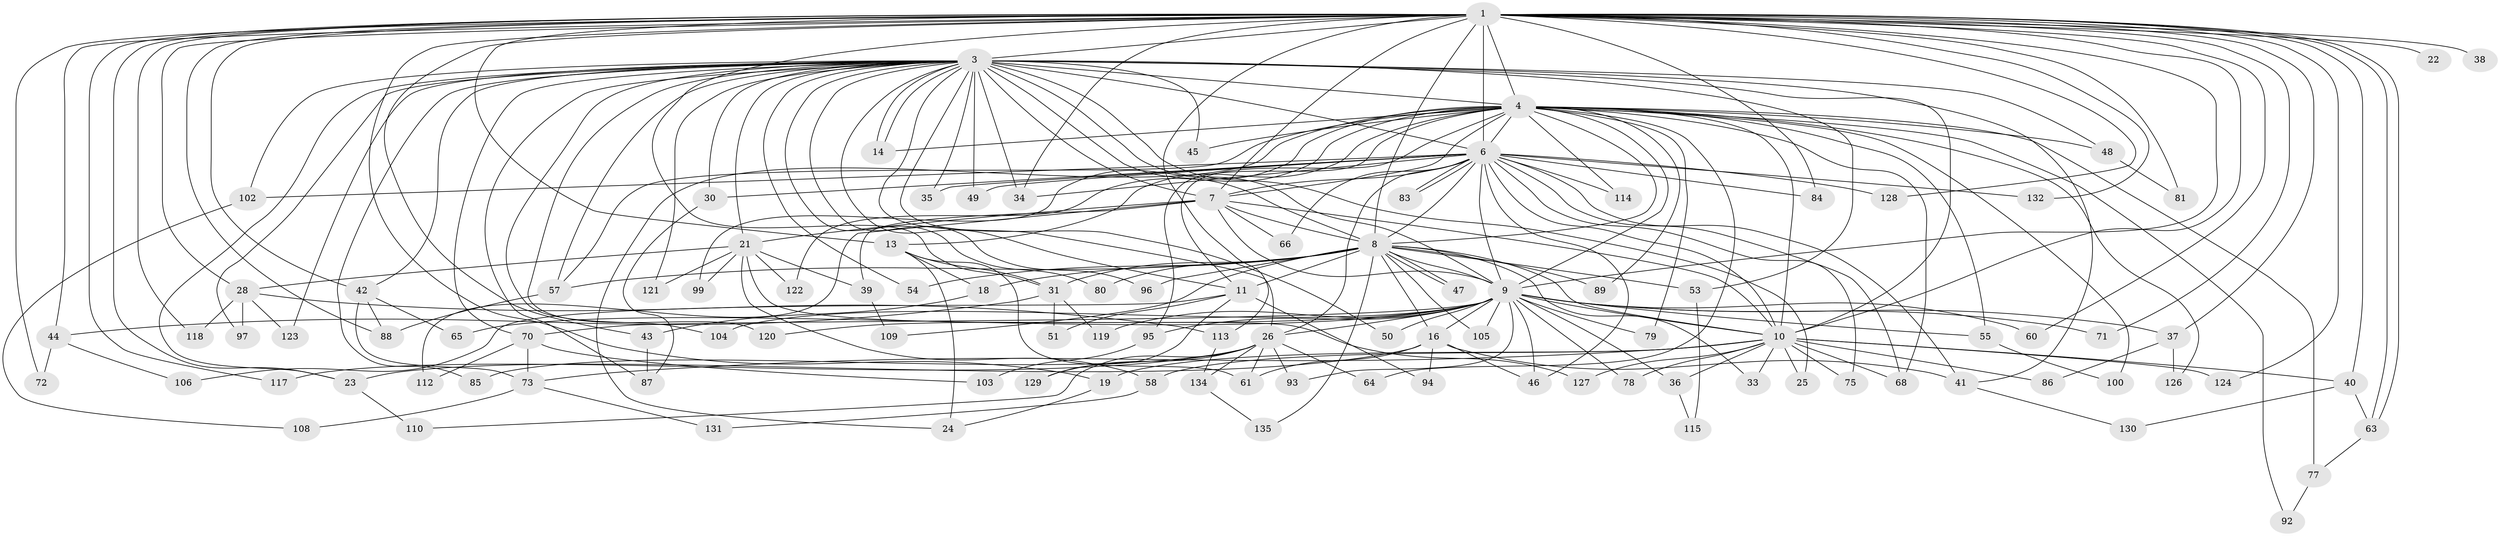 // original degree distribution, {26: 0.007407407407407408, 25: 0.014814814814814815, 30: 0.007407407407407408, 28: 0.007407407407407408, 20: 0.014814814814814815, 14: 0.007407407407407408, 27: 0.007407407407407408, 23: 0.007407407407407408, 4: 0.08148148148148149, 3: 0.2, 2: 0.562962962962963, 6: 0.022222222222222223, 11: 0.014814814814814815, 10: 0.007407407407407408, 5: 0.037037037037037035}
// Generated by graph-tools (version 1.1) at 2025/41/03/06/25 10:41:39]
// undirected, 108 vertices, 242 edges
graph export_dot {
graph [start="1"]
  node [color=gray90,style=filled];
  1 [super="+2"];
  3 [super="+5"];
  4 [super="+12"];
  6 [super="+32"];
  7 [super="+101"];
  8 [super="+15"];
  9 [super="+17"];
  10 [super="+107"];
  11 [super="+20"];
  13 [super="+52"];
  14 [super="+59"];
  16 [super="+74"];
  18;
  19;
  21 [super="+29"];
  22;
  23 [super="+62"];
  24;
  25;
  26 [super="+27"];
  28 [super="+76"];
  30;
  31 [super="+116"];
  33;
  34 [super="+82"];
  35;
  36;
  37 [super="+56"];
  38;
  39;
  40 [super="+67"];
  41;
  42;
  43 [super="+125"];
  44;
  45;
  46 [super="+98"];
  47;
  48;
  49;
  50;
  51;
  53;
  54;
  55;
  57 [super="+111"];
  58;
  60;
  61 [super="+69"];
  63;
  64;
  65;
  66;
  68 [super="+90"];
  70;
  71;
  72;
  73 [super="+133"];
  75;
  77;
  78;
  79;
  80;
  81;
  83;
  84;
  85;
  86;
  87;
  88 [super="+91"];
  89;
  92;
  93;
  94;
  95;
  96;
  97;
  99;
  100;
  102;
  103;
  104;
  105;
  106;
  108;
  109;
  110;
  112;
  113;
  114;
  115;
  117;
  118;
  119;
  120;
  121;
  122;
  123;
  124;
  126;
  127;
  128;
  129;
  130;
  131;
  132;
  134;
  135;
  1 -- 3 [weight=4];
  1 -- 4 [weight=3];
  1 -- 6 [weight=3];
  1 -- 7 [weight=2];
  1 -- 8 [weight=2];
  1 -- 9 [weight=3];
  1 -- 10 [weight=2];
  1 -- 13;
  1 -- 22 [weight=2];
  1 -- 28;
  1 -- 31;
  1 -- 40;
  1 -- 42;
  1 -- 43;
  1 -- 60;
  1 -- 63;
  1 -- 63;
  1 -- 71;
  1 -- 113;
  1 -- 128;
  1 -- 132;
  1 -- 72;
  1 -- 81;
  1 -- 19;
  1 -- 84;
  1 -- 23;
  1 -- 88;
  1 -- 34;
  1 -- 37 [weight=2];
  1 -- 38;
  1 -- 44;
  1 -- 117;
  1 -- 118;
  1 -- 124;
  3 -- 4 [weight=2];
  3 -- 6 [weight=2];
  3 -- 7 [weight=3];
  3 -- 8 [weight=2];
  3 -- 9 [weight=2];
  3 -- 10 [weight=2];
  3 -- 14;
  3 -- 14;
  3 -- 25;
  3 -- 30;
  3 -- 41;
  3 -- 42;
  3 -- 45;
  3 -- 48;
  3 -- 49;
  3 -- 50;
  3 -- 53;
  3 -- 70;
  3 -- 80;
  3 -- 85;
  3 -- 87;
  3 -- 97;
  3 -- 120;
  3 -- 121;
  3 -- 123;
  3 -- 21 [weight=2];
  3 -- 23;
  3 -- 26;
  3 -- 96;
  3 -- 34;
  3 -- 35;
  3 -- 102;
  3 -- 104;
  3 -- 54;
  3 -- 57;
  3 -- 11;
  4 -- 6;
  4 -- 7;
  4 -- 8;
  4 -- 9;
  4 -- 10;
  4 -- 11;
  4 -- 13;
  4 -- 45;
  4 -- 48;
  4 -- 55;
  4 -- 64;
  4 -- 68;
  4 -- 77;
  4 -- 79;
  4 -- 89;
  4 -- 92;
  4 -- 95;
  4 -- 99;
  4 -- 100;
  4 -- 122;
  4 -- 126;
  4 -- 24;
  4 -- 114;
  4 -- 14;
  4 -- 57;
  6 -- 7;
  6 -- 8;
  6 -- 9;
  6 -- 10;
  6 -- 26;
  6 -- 30;
  6 -- 35;
  6 -- 41;
  6 -- 49;
  6 -- 66;
  6 -- 68;
  6 -- 75;
  6 -- 83;
  6 -- 83;
  6 -- 84;
  6 -- 102;
  6 -- 114;
  6 -- 128;
  6 -- 132;
  6 -- 34;
  6 -- 46;
  7 -- 8;
  7 -- 9;
  7 -- 10;
  7 -- 21;
  7 -- 39;
  7 -- 66;
  7 -- 112;
  8 -- 9;
  8 -- 10 [weight=2];
  8 -- 11 [weight=2];
  8 -- 16;
  8 -- 18;
  8 -- 31;
  8 -- 33;
  8 -- 47;
  8 -- 47;
  8 -- 53;
  8 -- 54;
  8 -- 57;
  8 -- 80;
  8 -- 89;
  8 -- 96;
  8 -- 105;
  8 -- 109;
  8 -- 135;
  9 -- 10;
  9 -- 16;
  9 -- 36;
  9 -- 46;
  9 -- 55;
  9 -- 60;
  9 -- 65;
  9 -- 79;
  9 -- 105;
  9 -- 120;
  9 -- 37;
  9 -- 70;
  9 -- 71;
  9 -- 104;
  9 -- 78;
  9 -- 50;
  9 -- 119;
  9 -- 93;
  9 -- 95;
  9 -- 26;
  10 -- 19;
  10 -- 25;
  10 -- 33;
  10 -- 36;
  10 -- 40;
  10 -- 58;
  10 -- 73;
  10 -- 75;
  10 -- 78;
  10 -- 86;
  10 -- 124;
  10 -- 127;
  10 -- 68;
  11 -- 129;
  11 -- 51;
  11 -- 106;
  11 -- 94;
  13 -- 18;
  13 -- 24;
  13 -- 61;
  13 -- 31;
  16 -- 46;
  16 -- 41;
  16 -- 94;
  16 -- 61;
  16 -- 23;
  18 -- 43;
  19 -- 24;
  21 -- 28 [weight=2];
  21 -- 39;
  21 -- 58;
  21 -- 99;
  21 -- 121;
  21 -- 122;
  21 -- 127;
  23 -- 110;
  26 -- 61;
  26 -- 64;
  26 -- 85;
  26 -- 93;
  26 -- 110;
  26 -- 117;
  26 -- 134;
  26 -- 129;
  28 -- 97;
  28 -- 118;
  28 -- 113;
  28 -- 123;
  30 -- 87;
  31 -- 44;
  31 -- 51;
  31 -- 119;
  36 -- 115;
  37 -- 86;
  37 -- 126;
  39 -- 109;
  40 -- 130;
  40 -- 63;
  41 -- 130;
  42 -- 65;
  42 -- 88;
  42 -- 73;
  43 -- 87;
  44 -- 72;
  44 -- 106;
  48 -- 81;
  53 -- 115;
  55 -- 100;
  57 -- 88;
  58 -- 131;
  63 -- 77;
  70 -- 73;
  70 -- 103;
  70 -- 112;
  73 -- 108;
  73 -- 131;
  77 -- 92;
  95 -- 103;
  102 -- 108;
  113 -- 134;
  134 -- 135;
}

